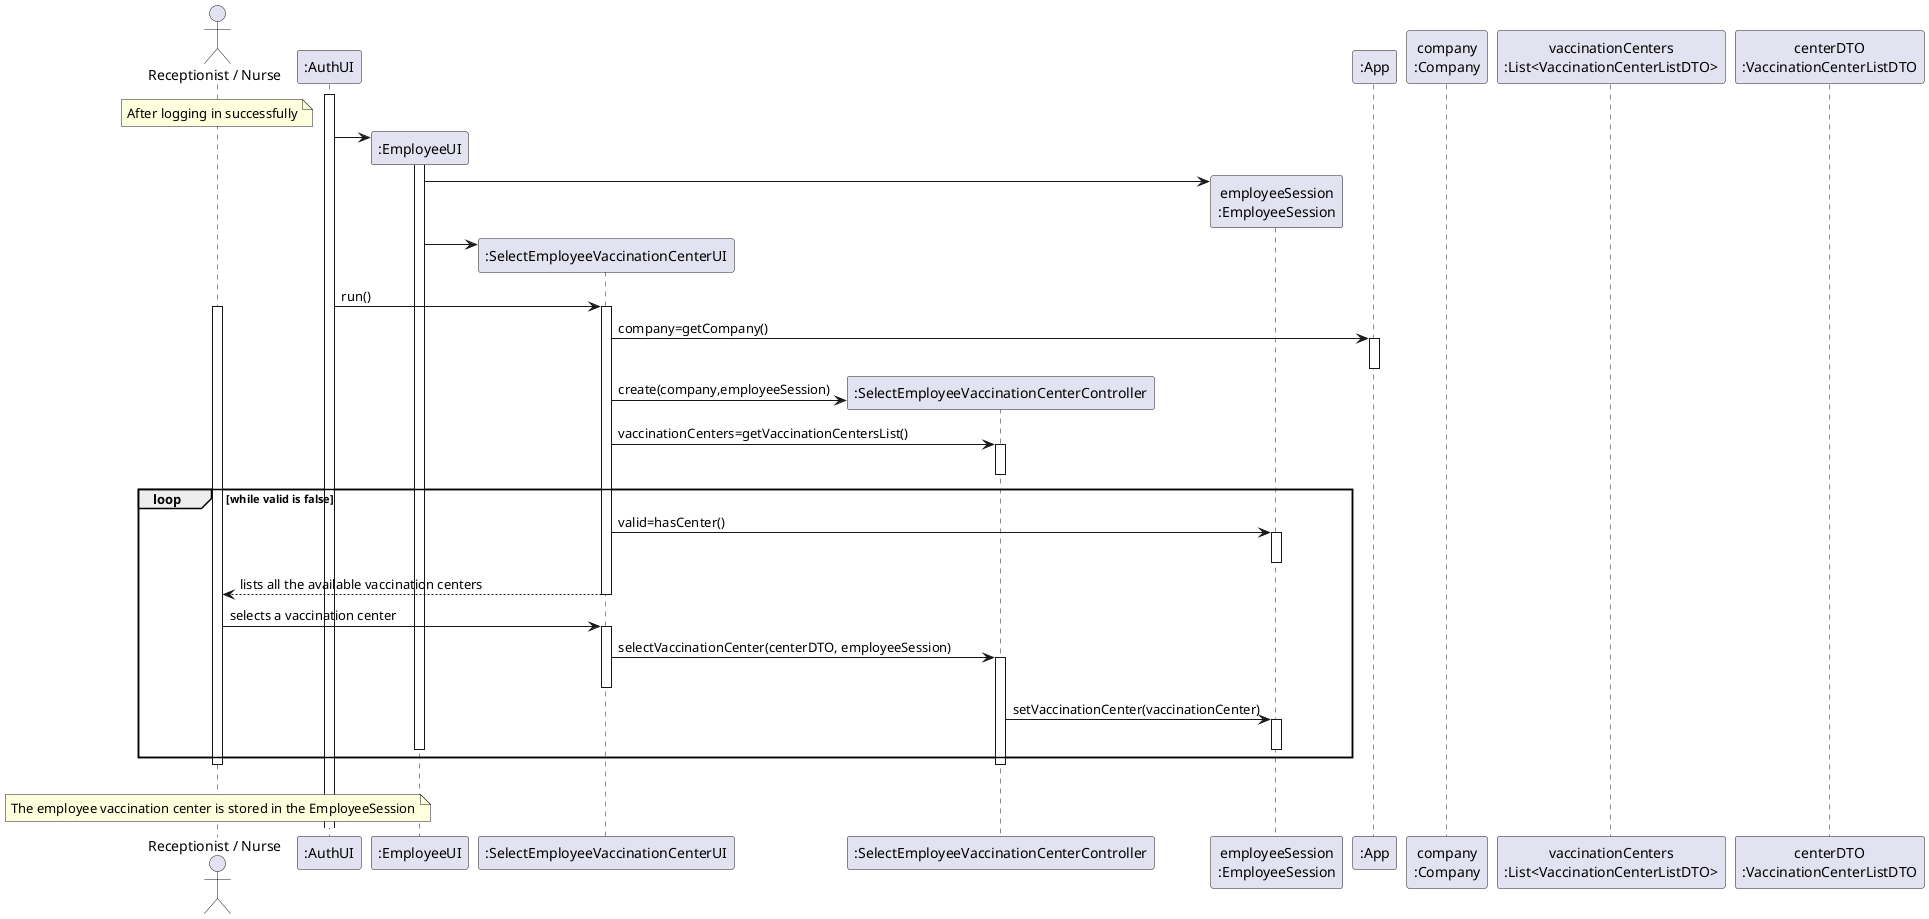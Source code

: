 @startuml
actor "Receptionist / Nurse" as NUR

note over NUR
 After logging in successfully
end note

participant ":AuthUI" as AUTHUI

activate AUTHUI
create ":EmployeeUI" as EUI
AUTHUI -> EUI **
create ":SelectEmployeeVaccinationCenterUI" as UI
participant ":SelectEmployeeVaccinationCenterController" as CTRL
participant "employeeSession\n:EmployeeSession" as SESSION
activate EUI
EUI -> SESSION **
EUI -> UI **
AUTHUI -> UI : run()
activate UI
participant ":App" as APP
activate NUR

UI -> APP : company=getCompany()
activate APP
deactivate APP


UI -> CTRL ** : create(company,employeeSession)

UI -> CTRL : vaccinationCenters=getVaccinationCentersList()
activate CTRL
deactivate CTRL

loop while valid is false
UI -> SESSION : valid=hasCenter()
activate SESSION
deactivate SESSION

UI --> NUR : lists all the available vaccination centers
deactivate UI

participant "company\n:Company" as COMP

NUR -> UI : selects a vaccination center
activate UI
UI -> CTRL : selectVaccinationCenter(centerDTO, employeeSession)
activate CTRL
deactivate UI
CTRL -> SESSION : setVaccinationCenter(vaccinationCenter)
activate SESSION
deactivate SESSION
deactivate EUI


end loop

deactivate CTRL

deactivate UI

deactivate NUR

participant "vaccinationCenters\n:List<VaccinationCenterListDTO>" 
participant "centerDTO\n:VaccinationCenterListDTO" 

|||

note over NUR
  The employee vaccination center is stored in the EmployeeSession
end note
@enduml
